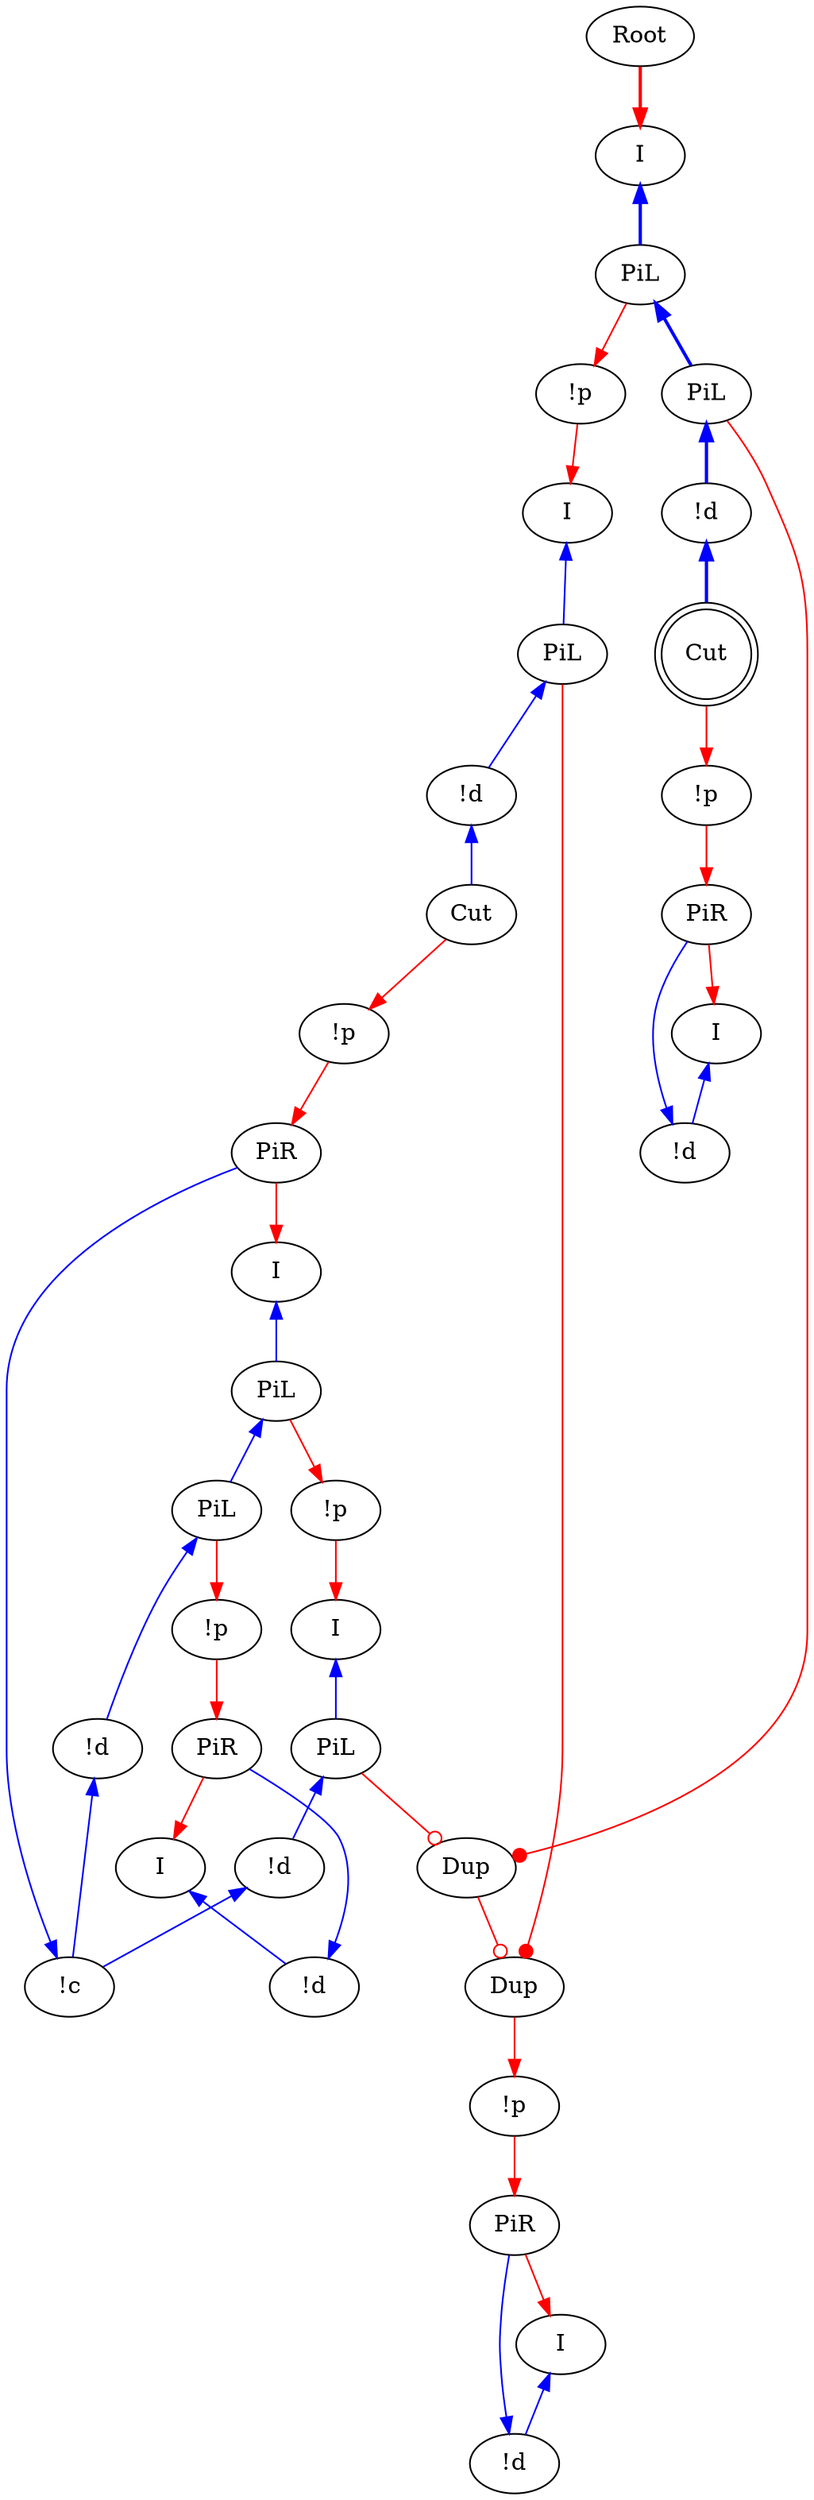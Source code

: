 digraph {
"Root0" [label="Root"]
"I0" [label="I"]
"!p0" [label="!p"]
"Cut0" [label="Cut"]
"PiR0" [label="PiR"]
"!c0" [label="!c"]
"!d0" [label="!d"]
"PiL0" [label="PiL"]
"PiL1" [label="PiL"]
"I1" [label="I"]
"!p1" [label="!p"]
"!p2" [label="!p"]
"Cut1" [label="Cut",shape=doublecircle]
"PiR1" [label="PiR"]
"PiR2" [label="PiR"]
"!d1" [label="!d"]
"I2" [label="I"]
"!d2" [label="!d"]
"I3" [label="I"]
"!p3" [label="!p"]
"PiR3" [label="PiR"]
"!d3" [label="!d"]
"I4" [label="I"]
"!p4" [label="!p"]
"!p5" [label="!p"]
"!d4" [label="!d"]
"PiL2" [label="PiL"]
"I5" [label="I"]
"Dup2_0" [label="Dup"]
"!d5" [label="!d"]
"!d6" [label="!d"]
"PiL3" [label="PiL"]
"PiL4" [label="PiL"]
"I6" [label="I"]
"Dup3_0" [label="Dup"]
"PiL5" [label="PiL"]
"PiL2" -> "Dup2_0"[color=red,tooltip="e100",arrowhead=dot]
"Dup3_0" -> "Dup2_0"[color=red,tooltip="e101",arrowhead=odot]
"PiL3" -> "!d5"[color=blue,tooltip="e102",penwidth=2,dir=back]
"PiL4" -> "!d6"[color=blue,tooltip="e103",dir=back]
"PiL5" -> "PiL3"[color=blue,tooltip="e104",penwidth=2,dir=back]
"I6" -> "PiL4"[color=blue,tooltip="e105",dir=back]
"PiL3" -> "Dup3_0"[color=red,tooltip="e106",arrowhead=dot]
"PiL4" -> "Dup3_0"[color=red,tooltip="e107",arrowhead=odot]
"Dup2_0" -> "!p1"[color=red,tooltip="e21"]
"!d4" -> "Cut0"[color=blue,tooltip="e23",dir=back]
"I0" -> "PiL5"[color=blue,tooltip="e32",penwidth=2,dir=back]
"PiL5" -> "!p4"[color=red,tooltip="e34"]
"Cut0" -> "!p0"[color=red,tooltip="e37"]
"!p0" -> "PiR0"[color=red,tooltip="e39"]
"!c0" -> "PiR0"[color=blue,tooltip="e41",dir=back]
"PiR0" -> "I1"[color=red,tooltip="e43"]
"!d5" -> "Cut1"[color=blue,tooltip="e45",penwidth=2,dir=back]
"!d0" -> "!c0"[color=blue,tooltip="e46",dir=back]
"!d6" -> "!c0"[color=blue,tooltip="e47",dir=back]
"PiL0" -> "!d0"[color=blue,tooltip="e49",dir=back]
"PiL1" -> "PiL0"[color=blue,tooltip="e51",dir=back]
"PiL0" -> "!p3"[color=red,tooltip="e53"]
"I1" -> "PiL1"[color=blue,tooltip="e55",dir=back]
"PiL1" -> "!p5"[color=red,tooltip="e57"]
"!p1" -> "PiR1"[color=red,tooltip="e59"]
"Cut1" -> "!p2"[color=red,tooltip="e63"]
"!p2" -> "PiR2"[color=red,tooltip="e65"]
"!d1" -> "PiR1"[color=blue,tooltip="e67",dir=back]
"PiR1" -> "I2"[color=red,tooltip="e69"]
"!d2" -> "PiR2"[color=blue,tooltip="e75",dir=back]
"PiR2" -> "I3"[color=red,tooltip="e77"]
"I2" -> "!d1"[color=blue,tooltip="e79",dir=back]
"I3" -> "!d2"[color=blue,tooltip="e83",dir=back]
"!p3" -> "PiR3"[color=red,tooltip="e85"]
"!d3" -> "PiR3"[color=blue,tooltip="e87",dir=back]
"PiR3" -> "I4"[color=red,tooltip="e89"]
"I4" -> "!d3"[color=blue,tooltip="e91",dir=back]
"!p4" -> "I5"[color=red,tooltip="e92"]
"!p5" -> "I6"[color=red,tooltip="e95"]
"PiL2" -> "!d4"[color=blue,tooltip="e96",dir=back]
"I5" -> "PiL2"[color=blue,tooltip="e98",dir=back]
"Root0" -> "I0"[color=red,tooltip="rettop",penwidth=2]
}
